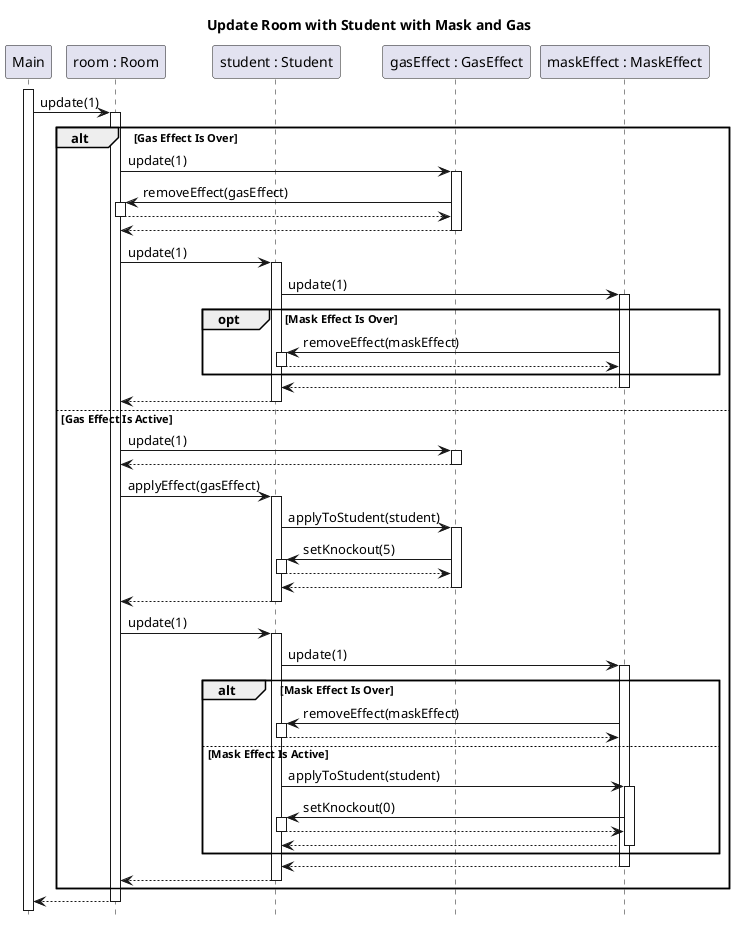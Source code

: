 @startuml room-update-gas-and-mask
title Update Room with Student with Mask and Gas
hide footbox
autoactivate on
skinparam SequenceReferenceBackgroundColor white

participant Main
participant "room : Room" as room
participant "student : Student" as student
participant "gasEffect : GasEffect" as gas
participant "maskEffect : MaskEffect" as mask

activate Main
Main -> room : update(1)
    alt Gas Effect Is Over
        room -> gas : update(1)
            gas -> room : removeEffect(gasEffect)
            return
        return
        room -> student : update(1)
            student -> mask : update(1)
                opt Mask Effect Is Over
                    mask -> student : removeEffect(maskEffect)
                    return
                end
            return
        return
    else Gas Effect Is Active
        room -> gas : update(1)
        return
        room -> student : applyEffect(gasEffect)
            student -> gas : applyToStudent(student)
                gas -> student : setKnockout(5)
                return
            return
        return
        room -> student : update(1)
            student -> mask : update(1)
                alt Mask Effect Is Over
                    mask -> student : removeEffect(maskEffect)
                    return
                else Mask Effect Is Active
                    student -> mask ++: applyToStudent(student)
                        mask -> student ++: setKnockout(0)
                        return
                    return
                end
            return
        return
    end
return

@enduml